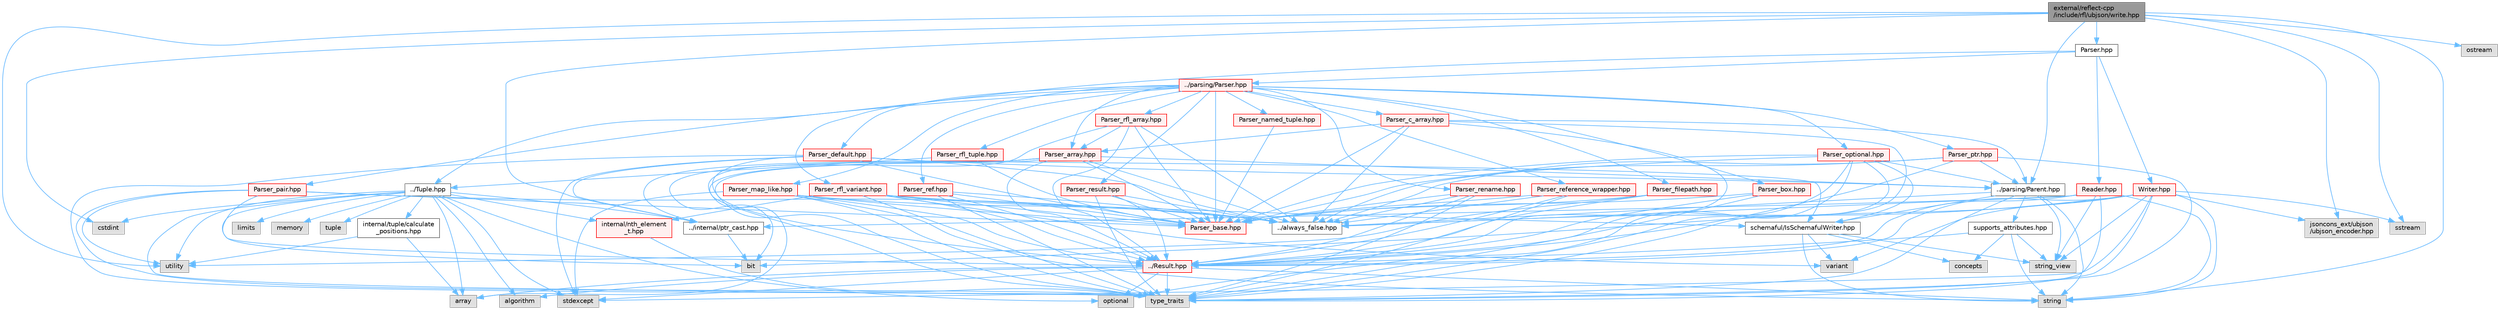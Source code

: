 digraph "external/reflect-cpp/include/rfl/ubjson/write.hpp"
{
 // LATEX_PDF_SIZE
  bgcolor="transparent";
  edge [fontname=Helvetica,fontsize=10,labelfontname=Helvetica,labelfontsize=10];
  node [fontname=Helvetica,fontsize=10,shape=box,height=0.2,width=0.4];
  Node1 [id="Node000001",label="external/reflect-cpp\l/include/rfl/ubjson/write.hpp",height=0.2,width=0.4,color="gray40", fillcolor="grey60", style="filled", fontcolor="black",tooltip=" "];
  Node1 -> Node2 [id="edge1_Node000001_Node000002",color="steelblue1",style="solid",tooltip=" "];
  Node2 [id="Node000002",label="cstdint",height=0.2,width=0.4,color="grey60", fillcolor="#E0E0E0", style="filled",tooltip=" "];
  Node1 -> Node3 [id="edge2_Node000001_Node000003",color="steelblue1",style="solid",tooltip=" "];
  Node3 [id="Node000003",label="jsoncons_ext/ubjson\l/ubjson_encoder.hpp",height=0.2,width=0.4,color="grey60", fillcolor="#E0E0E0", style="filled",tooltip=" "];
  Node1 -> Node4 [id="edge3_Node000001_Node000004",color="steelblue1",style="solid",tooltip=" "];
  Node4 [id="Node000004",label="ostream",height=0.2,width=0.4,color="grey60", fillcolor="#E0E0E0", style="filled",tooltip=" "];
  Node1 -> Node5 [id="edge4_Node000001_Node000005",color="steelblue1",style="solid",tooltip=" "];
  Node5 [id="Node000005",label="sstream",height=0.2,width=0.4,color="grey60", fillcolor="#E0E0E0", style="filled",tooltip=" "];
  Node1 -> Node6 [id="edge5_Node000001_Node000006",color="steelblue1",style="solid",tooltip=" "];
  Node6 [id="Node000006",label="string",height=0.2,width=0.4,color="grey60", fillcolor="#E0E0E0", style="filled",tooltip=" "];
  Node1 -> Node7 [id="edge6_Node000001_Node000007",color="steelblue1",style="solid",tooltip=" "];
  Node7 [id="Node000007",label="utility",height=0.2,width=0.4,color="grey60", fillcolor="#E0E0E0", style="filled",tooltip=" "];
  Node1 -> Node8 [id="edge7_Node000001_Node000008",color="steelblue1",style="solid",tooltip=" "];
  Node8 [id="Node000008",label="../internal/ptr_cast.hpp",height=0.2,width=0.4,color="grey40", fillcolor="white", style="filled",URL="$ptr__cast_8hpp.html",tooltip=" "];
  Node8 -> Node9 [id="edge8_Node000008_Node000009",color="steelblue1",style="solid",tooltip=" "];
  Node9 [id="Node000009",label="bit",height=0.2,width=0.4,color="grey60", fillcolor="#E0E0E0", style="filled",tooltip=" "];
  Node1 -> Node10 [id="edge9_Node000001_Node000010",color="steelblue1",style="solid",tooltip=" "];
  Node10 [id="Node000010",label="../parsing/Parent.hpp",height=0.2,width=0.4,color="grey40", fillcolor="white", style="filled",URL="$_parent_8hpp.html",tooltip=" "];
  Node10 -> Node6 [id="edge10_Node000010_Node000006",color="steelblue1",style="solid",tooltip=" "];
  Node10 -> Node11 [id="edge11_Node000010_Node000011",color="steelblue1",style="solid",tooltip=" "];
  Node11 [id="Node000011",label="string_view",height=0.2,width=0.4,color="grey60", fillcolor="#E0E0E0", style="filled",tooltip=" "];
  Node10 -> Node12 [id="edge12_Node000010_Node000012",color="steelblue1",style="solid",tooltip=" "];
  Node12 [id="Node000012",label="type_traits",height=0.2,width=0.4,color="grey60", fillcolor="#E0E0E0", style="filled",tooltip=" "];
  Node10 -> Node13 [id="edge13_Node000010_Node000013",color="steelblue1",style="solid",tooltip=" "];
  Node13 [id="Node000013",label="../always_false.hpp",height=0.2,width=0.4,color="grey40", fillcolor="white", style="filled",URL="$always__false_8hpp.html",tooltip=" "];
  Node10 -> Node14 [id="edge14_Node000010_Node000014",color="steelblue1",style="solid",tooltip=" "];
  Node14 [id="Node000014",label="schemaful/IsSchemafulWriter.hpp",height=0.2,width=0.4,color="grey40", fillcolor="white", style="filled",URL="$_is_schemaful_writer_8hpp.html",tooltip=" "];
  Node14 -> Node15 [id="edge15_Node000014_Node000015",color="steelblue1",style="solid",tooltip=" "];
  Node15 [id="Node000015",label="concepts",height=0.2,width=0.4,color="grey60", fillcolor="#E0E0E0", style="filled",tooltip=" "];
  Node14 -> Node6 [id="edge16_Node000014_Node000006",color="steelblue1",style="solid",tooltip=" "];
  Node14 -> Node11 [id="edge17_Node000014_Node000011",color="steelblue1",style="solid",tooltip=" "];
  Node14 -> Node16 [id="edge18_Node000014_Node000016",color="steelblue1",style="solid",tooltip=" "];
  Node16 [id="Node000016",label="variant",height=0.2,width=0.4,color="grey60", fillcolor="#E0E0E0", style="filled",tooltip=" "];
  Node10 -> Node17 [id="edge19_Node000010_Node000017",color="steelblue1",style="solid",tooltip=" "];
  Node17 [id="Node000017",label="supports_attributes.hpp",height=0.2,width=0.4,color="grey40", fillcolor="white", style="filled",URL="$supports__attributes_8hpp.html",tooltip=" "];
  Node17 -> Node15 [id="edge20_Node000017_Node000015",color="steelblue1",style="solid",tooltip=" "];
  Node17 -> Node6 [id="edge21_Node000017_Node000006",color="steelblue1",style="solid",tooltip=" "];
  Node17 -> Node11 [id="edge22_Node000017_Node000011",color="steelblue1",style="solid",tooltip=" "];
  Node17 -> Node18 [id="edge23_Node000017_Node000018",color="steelblue1",style="solid",tooltip=" "];
  Node18 [id="Node000018",label="../Result.hpp",height=0.2,width=0.4,color="red", fillcolor="#FFF0F0", style="filled",URL="$_result_8hpp.html",tooltip=" "];
  Node18 -> Node19 [id="edge24_Node000018_Node000019",color="steelblue1",style="solid",tooltip=" "];
  Node19 [id="Node000019",label="algorithm",height=0.2,width=0.4,color="grey60", fillcolor="#E0E0E0", style="filled",tooltip=" "];
  Node18 -> Node20 [id="edge25_Node000018_Node000020",color="steelblue1",style="solid",tooltip=" "];
  Node20 [id="Node000020",label="array",height=0.2,width=0.4,color="grey60", fillcolor="#E0E0E0", style="filled",tooltip=" "];
  Node18 -> Node24 [id="edge26_Node000018_Node000024",color="steelblue1",style="solid",tooltip=" "];
  Node24 [id="Node000024",label="optional",height=0.2,width=0.4,color="grey60", fillcolor="#E0E0E0", style="filled",tooltip=" "];
  Node18 -> Node25 [id="edge27_Node000018_Node000025",color="steelblue1",style="solid",tooltip=" "];
  Node25 [id="Node000025",label="stdexcept",height=0.2,width=0.4,color="grey60", fillcolor="#E0E0E0", style="filled",tooltip=" "];
  Node18 -> Node6 [id="edge28_Node000018_Node000006",color="steelblue1",style="solid",tooltip=" "];
  Node18 -> Node12 [id="edge29_Node000018_Node000012",color="steelblue1",style="solid",tooltip=" "];
  Node1 -> Node26 [id="edge30_Node000001_Node000026",color="steelblue1",style="solid",tooltip=" "];
  Node26 [id="Node000026",label="Parser.hpp",height=0.2,width=0.4,color="grey40", fillcolor="white", style="filled",URL="$ubjson_2_parser_8hpp.html",tooltip=" "];
  Node26 -> Node27 [id="edge31_Node000026_Node000027",color="steelblue1",style="solid",tooltip=" "];
  Node27 [id="Node000027",label="../Tuple.hpp",height=0.2,width=0.4,color="grey40", fillcolor="white", style="filled",URL="$_tuple_8hpp.html",tooltip=" "];
  Node27 -> Node19 [id="edge32_Node000027_Node000019",color="steelblue1",style="solid",tooltip=" "];
  Node27 -> Node20 [id="edge33_Node000027_Node000020",color="steelblue1",style="solid",tooltip=" "];
  Node27 -> Node9 [id="edge34_Node000027_Node000009",color="steelblue1",style="solid",tooltip=" "];
  Node27 -> Node2 [id="edge35_Node000027_Node000002",color="steelblue1",style="solid",tooltip=" "];
  Node27 -> Node28 [id="edge36_Node000027_Node000028",color="steelblue1",style="solid",tooltip=" "];
  Node28 [id="Node000028",label="limits",height=0.2,width=0.4,color="grey60", fillcolor="#E0E0E0", style="filled",tooltip=" "];
  Node27 -> Node29 [id="edge37_Node000027_Node000029",color="steelblue1",style="solid",tooltip=" "];
  Node29 [id="Node000029",label="memory",height=0.2,width=0.4,color="grey60", fillcolor="#E0E0E0", style="filled",tooltip=" "];
  Node27 -> Node24 [id="edge38_Node000027_Node000024",color="steelblue1",style="solid",tooltip=" "];
  Node27 -> Node25 [id="edge39_Node000027_Node000025",color="steelblue1",style="solid",tooltip=" "];
  Node27 -> Node30 [id="edge40_Node000027_Node000030",color="steelblue1",style="solid",tooltip=" "];
  Node30 [id="Node000030",label="tuple",height=0.2,width=0.4,color="grey60", fillcolor="#E0E0E0", style="filled",tooltip=" "];
  Node27 -> Node12 [id="edge41_Node000027_Node000012",color="steelblue1",style="solid",tooltip=" "];
  Node27 -> Node7 [id="edge42_Node000027_Node000007",color="steelblue1",style="solid",tooltip=" "];
  Node27 -> Node31 [id="edge43_Node000027_Node000031",color="steelblue1",style="solid",tooltip=" "];
  Node31 [id="Node000031",label="internal/nth_element\l_t.hpp",height=0.2,width=0.4,color="red", fillcolor="#FFF0F0", style="filled",URL="$nth__element__t_8hpp.html",tooltip=" "];
  Node31 -> Node12 [id="edge44_Node000031_Node000012",color="steelblue1",style="solid",tooltip=" "];
  Node27 -> Node8 [id="edge45_Node000027_Node000008",color="steelblue1",style="solid",tooltip=" "];
  Node27 -> Node33 [id="edge46_Node000027_Node000033",color="steelblue1",style="solid",tooltip=" "];
  Node33 [id="Node000033",label="internal/tuple/calculate\l_positions.hpp",height=0.2,width=0.4,color="grey40", fillcolor="white", style="filled",URL="$calculate__positions_8hpp.html",tooltip=" "];
  Node33 -> Node20 [id="edge47_Node000033_Node000020",color="steelblue1",style="solid",tooltip=" "];
  Node33 -> Node7 [id="edge48_Node000033_Node000007",color="steelblue1",style="solid",tooltip=" "];
  Node26 -> Node34 [id="edge49_Node000026_Node000034",color="steelblue1",style="solid",tooltip=" "];
  Node34 [id="Node000034",label="../parsing/Parser.hpp",height=0.2,width=0.4,color="red", fillcolor="#FFF0F0", style="filled",URL="$parsing_2_parser_8hpp.html",tooltip=" "];
  Node34 -> Node35 [id="edge50_Node000034_Node000035",color="steelblue1",style="solid",tooltip=" "];
  Node35 [id="Node000035",label="Parser_array.hpp",height=0.2,width=0.4,color="red", fillcolor="#FFF0F0", style="filled",URL="$_parser__array_8hpp.html",tooltip=" "];
  Node35 -> Node20 [id="edge51_Node000035_Node000020",color="steelblue1",style="solid",tooltip=" "];
  Node35 -> Node9 [id="edge52_Node000035_Node000009",color="steelblue1",style="solid",tooltip=" "];
  Node35 -> Node12 [id="edge53_Node000035_Node000012",color="steelblue1",style="solid",tooltip=" "];
  Node35 -> Node18 [id="edge54_Node000035_Node000018",color="steelblue1",style="solid",tooltip=" "];
  Node35 -> Node13 [id="edge55_Node000035_Node000013",color="steelblue1",style="solid",tooltip=" "];
  Node35 -> Node8 [id="edge56_Node000035_Node000008",color="steelblue1",style="solid",tooltip=" "];
  Node35 -> Node10 [id="edge57_Node000035_Node000010",color="steelblue1",style="solid",tooltip=" "];
  Node35 -> Node44 [id="edge58_Node000035_Node000044",color="steelblue1",style="solid",tooltip=" "];
  Node44 [id="Node000044",label="Parser_base.hpp",height=0.2,width=0.4,color="red", fillcolor="#FFF0F0", style="filled",URL="$_parser__base_8hpp.html",tooltip=" "];
  Node34 -> Node44 [id="edge59_Node000034_Node000044",color="steelblue1",style="solid",tooltip=" "];
  Node34 -> Node66 [id="edge60_Node000034_Node000066",color="steelblue1",style="solid",tooltip=" "];
  Node66 [id="Node000066",label="Parser_box.hpp",height=0.2,width=0.4,color="red", fillcolor="#FFF0F0", style="filled",URL="$_parser__box_8hpp.html",tooltip=" "];
  Node66 -> Node12 [id="edge61_Node000066_Node000012",color="steelblue1",style="solid",tooltip=" "];
  Node66 -> Node18 [id="edge62_Node000066_Node000018",color="steelblue1",style="solid",tooltip=" "];
  Node66 -> Node44 [id="edge63_Node000066_Node000044",color="steelblue1",style="solid",tooltip=" "];
  Node34 -> Node68 [id="edge64_Node000034_Node000068",color="steelblue1",style="solid",tooltip=" "];
  Node68 [id="Node000068",label="Parser_c_array.hpp",height=0.2,width=0.4,color="red", fillcolor="#FFF0F0", style="filled",URL="$_parser__c__array_8hpp.html",tooltip=" "];
  Node68 -> Node12 [id="edge65_Node000068_Node000012",color="steelblue1",style="solid",tooltip=" "];
  Node68 -> Node18 [id="edge66_Node000068_Node000018",color="steelblue1",style="solid",tooltip=" "];
  Node68 -> Node13 [id="edge67_Node000068_Node000013",color="steelblue1",style="solid",tooltip=" "];
  Node68 -> Node10 [id="edge68_Node000068_Node000010",color="steelblue1",style="solid",tooltip=" "];
  Node68 -> Node35 [id="edge69_Node000068_Node000035",color="steelblue1",style="solid",tooltip=" "];
  Node68 -> Node44 [id="edge70_Node000068_Node000044",color="steelblue1",style="solid",tooltip=" "];
  Node34 -> Node69 [id="edge71_Node000034_Node000069",color="steelblue1",style="solid",tooltip=" "];
  Node69 [id="Node000069",label="Parser_default.hpp",height=0.2,width=0.4,color="red", fillcolor="#FFF0F0", style="filled",URL="$_parser__default_8hpp.html",tooltip=" "];
  Node69 -> Node25 [id="edge72_Node000069_Node000025",color="steelblue1",style="solid",tooltip=" "];
  Node69 -> Node12 [id="edge73_Node000069_Node000012",color="steelblue1",style="solid",tooltip=" "];
  Node69 -> Node18 [id="edge74_Node000069_Node000018",color="steelblue1",style="solid",tooltip=" "];
  Node69 -> Node13 [id="edge75_Node000069_Node000013",color="steelblue1",style="solid",tooltip=" "];
  Node69 -> Node8 [id="edge76_Node000069_Node000008",color="steelblue1",style="solid",tooltip=" "];
  Node69 -> Node10 [id="edge77_Node000069_Node000010",color="steelblue1",style="solid",tooltip=" "];
  Node69 -> Node44 [id="edge78_Node000069_Node000044",color="steelblue1",style="solid",tooltip=" "];
  Node69 -> Node14 [id="edge79_Node000069_Node000014",color="steelblue1",style="solid",tooltip=" "];
  Node34 -> Node172 [id="edge80_Node000034_Node000172",color="steelblue1",style="solid",tooltip=" "];
  Node172 [id="Node000172",label="Parser_filepath.hpp",height=0.2,width=0.4,color="red", fillcolor="#FFF0F0", style="filled",URL="$_parser__filepath_8hpp.html",tooltip=" "];
  Node172 -> Node7 [id="edge81_Node000172_Node000007",color="steelblue1",style="solid",tooltip=" "];
  Node172 -> Node18 [id="edge82_Node000172_Node000018",color="steelblue1",style="solid",tooltip=" "];
  Node172 -> Node44 [id="edge83_Node000172_Node000044",color="steelblue1",style="solid",tooltip=" "];
  Node34 -> Node174 [id="edge84_Node000034_Node000174",color="steelblue1",style="solid",tooltip=" "];
  Node174 [id="Node000174",label="Parser_map_like.hpp",height=0.2,width=0.4,color="red", fillcolor="#FFF0F0", style="filled",URL="$_parser__map__like_8hpp.html",tooltip=" "];
  Node174 -> Node25 [id="edge85_Node000174_Node000025",color="steelblue1",style="solid",tooltip=" "];
  Node174 -> Node6 [id="edge86_Node000174_Node000006",color="steelblue1",style="solid",tooltip=" "];
  Node174 -> Node12 [id="edge87_Node000174_Node000012",color="steelblue1",style="solid",tooltip=" "];
  Node174 -> Node18 [id="edge88_Node000174_Node000018",color="steelblue1",style="solid",tooltip=" "];
  Node174 -> Node13 [id="edge89_Node000174_Node000013",color="steelblue1",style="solid",tooltip=" "];
  Node174 -> Node44 [id="edge90_Node000174_Node000044",color="steelblue1",style="solid",tooltip=" "];
  Node34 -> Node179 [id="edge91_Node000034_Node000179",color="steelblue1",style="solid",tooltip=" "];
  Node179 [id="Node000179",label="Parser_named_tuple.hpp",height=0.2,width=0.4,color="red", fillcolor="#FFF0F0", style="filled",URL="$_parser__named__tuple_8hpp.html",tooltip=" "];
  Node179 -> Node44 [id="edge92_Node000179_Node000044",color="steelblue1",style="solid",tooltip=" "];
  Node34 -> Node200 [id="edge93_Node000034_Node000200",color="steelblue1",style="solid",tooltip=" "];
  Node200 [id="Node000200",label="Parser_optional.hpp",height=0.2,width=0.4,color="red", fillcolor="#FFF0F0", style="filled",URL="$_parser__optional_8hpp.html",tooltip=" "];
  Node200 -> Node24 [id="edge94_Node000200_Node000024",color="steelblue1",style="solid",tooltip=" "];
  Node200 -> Node12 [id="edge95_Node000200_Node000012",color="steelblue1",style="solid",tooltip=" "];
  Node200 -> Node18 [id="edge96_Node000200_Node000018",color="steelblue1",style="solid",tooltip=" "];
  Node200 -> Node13 [id="edge97_Node000200_Node000013",color="steelblue1",style="solid",tooltip=" "];
  Node200 -> Node10 [id="edge98_Node000200_Node000010",color="steelblue1",style="solid",tooltip=" "];
  Node200 -> Node44 [id="edge99_Node000200_Node000044",color="steelblue1",style="solid",tooltip=" "];
  Node200 -> Node14 [id="edge100_Node000200_Node000014",color="steelblue1",style="solid",tooltip=" "];
  Node34 -> Node202 [id="edge101_Node000034_Node000202",color="steelblue1",style="solid",tooltip=" "];
  Node202 [id="Node000202",label="Parser_pair.hpp",height=0.2,width=0.4,color="red", fillcolor="#FFF0F0", style="filled",URL="$_parser__pair_8hpp.html",tooltip=" "];
  Node202 -> Node12 [id="edge102_Node000202_Node000012",color="steelblue1",style="solid",tooltip=" "];
  Node202 -> Node7 [id="edge103_Node000202_Node000007",color="steelblue1",style="solid",tooltip=" "];
  Node202 -> Node18 [id="edge104_Node000202_Node000018",color="steelblue1",style="solid",tooltip=" "];
  Node202 -> Node13 [id="edge105_Node000202_Node000013",color="steelblue1",style="solid",tooltip=" "];
  Node202 -> Node44 [id="edge106_Node000202_Node000044",color="steelblue1",style="solid",tooltip=" "];
  Node34 -> Node203 [id="edge107_Node000034_Node000203",color="steelblue1",style="solid",tooltip=" "];
  Node203 [id="Node000203",label="Parser_ptr.hpp",height=0.2,width=0.4,color="red", fillcolor="#FFF0F0", style="filled",URL="$_parser__ptr_8hpp.html",tooltip=" "];
  Node203 -> Node12 [id="edge108_Node000203_Node000012",color="steelblue1",style="solid",tooltip=" "];
  Node203 -> Node18 [id="edge109_Node000203_Node000018",color="steelblue1",style="solid",tooltip=" "];
  Node203 -> Node13 [id="edge110_Node000203_Node000013",color="steelblue1",style="solid",tooltip=" "];
  Node203 -> Node10 [id="edge111_Node000203_Node000010",color="steelblue1",style="solid",tooltip=" "];
  Node203 -> Node44 [id="edge112_Node000203_Node000044",color="steelblue1",style="solid",tooltip=" "];
  Node34 -> Node204 [id="edge113_Node000034_Node000204",color="steelblue1",style="solid",tooltip=" "];
  Node204 [id="Node000204",label="Parser_ref.hpp",height=0.2,width=0.4,color="red", fillcolor="#FFF0F0", style="filled",URL="$_parser__ref_8hpp.html",tooltip=" "];
  Node204 -> Node12 [id="edge114_Node000204_Node000012",color="steelblue1",style="solid",tooltip=" "];
  Node204 -> Node18 [id="edge115_Node000204_Node000018",color="steelblue1",style="solid",tooltip=" "];
  Node204 -> Node13 [id="edge116_Node000204_Node000013",color="steelblue1",style="solid",tooltip=" "];
  Node204 -> Node44 [id="edge117_Node000204_Node000044",color="steelblue1",style="solid",tooltip=" "];
  Node34 -> Node205 [id="edge118_Node000034_Node000205",color="steelblue1",style="solid",tooltip=" "];
  Node205 [id="Node000205",label="Parser_reference_wrapper.hpp",height=0.2,width=0.4,color="red", fillcolor="#FFF0F0", style="filled",URL="$_parser__reference__wrapper_8hpp.html",tooltip=" "];
  Node205 -> Node12 [id="edge119_Node000205_Node000012",color="steelblue1",style="solid",tooltip=" "];
  Node205 -> Node18 [id="edge120_Node000205_Node000018",color="steelblue1",style="solid",tooltip=" "];
  Node205 -> Node13 [id="edge121_Node000205_Node000013",color="steelblue1",style="solid",tooltip=" "];
  Node205 -> Node44 [id="edge122_Node000205_Node000044",color="steelblue1",style="solid",tooltip=" "];
  Node34 -> Node206 [id="edge123_Node000034_Node000206",color="steelblue1",style="solid",tooltip=" "];
  Node206 [id="Node000206",label="Parser_rename.hpp",height=0.2,width=0.4,color="red", fillcolor="#FFF0F0", style="filled",URL="$_parser__rename_8hpp.html",tooltip=" "];
  Node206 -> Node12 [id="edge124_Node000206_Node000012",color="steelblue1",style="solid",tooltip=" "];
  Node206 -> Node18 [id="edge125_Node000206_Node000018",color="steelblue1",style="solid",tooltip=" "];
  Node206 -> Node13 [id="edge126_Node000206_Node000013",color="steelblue1",style="solid",tooltip=" "];
  Node206 -> Node44 [id="edge127_Node000206_Node000044",color="steelblue1",style="solid",tooltip=" "];
  Node34 -> Node207 [id="edge128_Node000034_Node000207",color="steelblue1",style="solid",tooltip=" "];
  Node207 [id="Node000207",label="Parser_result.hpp",height=0.2,width=0.4,color="red", fillcolor="#FFF0F0", style="filled",URL="$_parser__result_8hpp.html",tooltip=" "];
  Node207 -> Node12 [id="edge129_Node000207_Node000012",color="steelblue1",style="solid",tooltip=" "];
  Node207 -> Node18 [id="edge130_Node000207_Node000018",color="steelblue1",style="solid",tooltip=" "];
  Node207 -> Node13 [id="edge131_Node000207_Node000013",color="steelblue1",style="solid",tooltip=" "];
  Node207 -> Node44 [id="edge132_Node000207_Node000044",color="steelblue1",style="solid",tooltip=" "];
  Node34 -> Node208 [id="edge133_Node000034_Node000208",color="steelblue1",style="solid",tooltip=" "];
  Node208 [id="Node000208",label="Parser_rfl_array.hpp",height=0.2,width=0.4,color="red", fillcolor="#FFF0F0", style="filled",URL="$_parser__rfl__array_8hpp.html",tooltip=" "];
  Node208 -> Node12 [id="edge134_Node000208_Node000012",color="steelblue1",style="solid",tooltip=" "];
  Node208 -> Node18 [id="edge135_Node000208_Node000018",color="steelblue1",style="solid",tooltip=" "];
  Node208 -> Node13 [id="edge136_Node000208_Node000013",color="steelblue1",style="solid",tooltip=" "];
  Node208 -> Node35 [id="edge137_Node000208_Node000035",color="steelblue1",style="solid",tooltip=" "];
  Node208 -> Node44 [id="edge138_Node000208_Node000044",color="steelblue1",style="solid",tooltip=" "];
  Node34 -> Node209 [id="edge139_Node000034_Node000209",color="steelblue1",style="solid",tooltip=" "];
  Node209 [id="Node000209",label="Parser_rfl_tuple.hpp",height=0.2,width=0.4,color="red", fillcolor="#FFF0F0", style="filled",URL="$_parser__rfl__tuple_8hpp.html",tooltip=" "];
  Node209 -> Node27 [id="edge140_Node000209_Node000027",color="steelblue1",style="solid",tooltip=" "];
  Node209 -> Node44 [id="edge141_Node000209_Node000044",color="steelblue1",style="solid",tooltip=" "];
  Node34 -> Node215 [id="edge142_Node000034_Node000215",color="steelblue1",style="solid",tooltip=" "];
  Node215 [id="Node000215",label="Parser_rfl_variant.hpp",height=0.2,width=0.4,color="red", fillcolor="#FFF0F0", style="filled",URL="$_parser__rfl__variant_8hpp.html",tooltip=" "];
  Node215 -> Node12 [id="edge143_Node000215_Node000012",color="steelblue1",style="solid",tooltip=" "];
  Node215 -> Node16 [id="edge144_Node000215_Node000016",color="steelblue1",style="solid",tooltip=" "];
  Node215 -> Node18 [id="edge145_Node000215_Node000018",color="steelblue1",style="solid",tooltip=" "];
  Node215 -> Node13 [id="edge146_Node000215_Node000013",color="steelblue1",style="solid",tooltip=" "];
  Node215 -> Node31 [id="edge147_Node000215_Node000031",color="steelblue1",style="solid",tooltip=" "];
  Node215 -> Node44 [id="edge148_Node000215_Node000044",color="steelblue1",style="solid",tooltip=" "];
  Node215 -> Node14 [id="edge149_Node000215_Node000014",color="steelblue1",style="solid",tooltip=" "];
  Node26 -> Node245 [id="edge150_Node000026_Node000245",color="steelblue1",style="solid",tooltip=" "];
  Node245 [id="Node000245",label="Reader.hpp",height=0.2,width=0.4,color="red", fillcolor="#FFF0F0", style="filled",URL="$ubjson_2_reader_8hpp.html",tooltip=" "];
  Node245 -> Node6 [id="edge151_Node000245_Node000006",color="steelblue1",style="solid",tooltip=" "];
  Node245 -> Node11 [id="edge152_Node000245_Node000011",color="steelblue1",style="solid",tooltip=" "];
  Node245 -> Node12 [id="edge153_Node000245_Node000012",color="steelblue1",style="solid",tooltip=" "];
  Node245 -> Node18 [id="edge154_Node000245_Node000018",color="steelblue1",style="solid",tooltip=" "];
  Node245 -> Node13 [id="edge155_Node000245_Node000013",color="steelblue1",style="solid",tooltip=" "];
  Node245 -> Node8 [id="edge156_Node000245_Node000008",color="steelblue1",style="solid",tooltip=" "];
  Node26 -> Node248 [id="edge157_Node000026_Node000248",color="steelblue1",style="solid",tooltip=" "];
  Node248 [id="Node000248",label="Writer.hpp",height=0.2,width=0.4,color="red", fillcolor="#FFF0F0", style="filled",URL="$ubjson_2_writer_8hpp.html",tooltip=" "];
  Node248 -> Node9 [id="edge158_Node000248_Node000009",color="steelblue1",style="solid",tooltip=" "];
  Node248 -> Node3 [id="edge159_Node000248_Node000003",color="steelblue1",style="solid",tooltip=" "];
  Node248 -> Node5 [id="edge160_Node000248_Node000005",color="steelblue1",style="solid",tooltip=" "];
  Node248 -> Node25 [id="edge161_Node000248_Node000025",color="steelblue1",style="solid",tooltip=" "];
  Node248 -> Node6 [id="edge162_Node000248_Node000006",color="steelblue1",style="solid",tooltip=" "];
  Node248 -> Node11 [id="edge163_Node000248_Node000011",color="steelblue1",style="solid",tooltip=" "];
  Node248 -> Node12 [id="edge164_Node000248_Node000012",color="steelblue1",style="solid",tooltip=" "];
  Node248 -> Node16 [id="edge165_Node000248_Node000016",color="steelblue1",style="solid",tooltip=" "];
  Node248 -> Node18 [id="edge166_Node000248_Node000018",color="steelblue1",style="solid",tooltip=" "];
  Node248 -> Node13 [id="edge167_Node000248_Node000013",color="steelblue1",style="solid",tooltip=" "];
}
